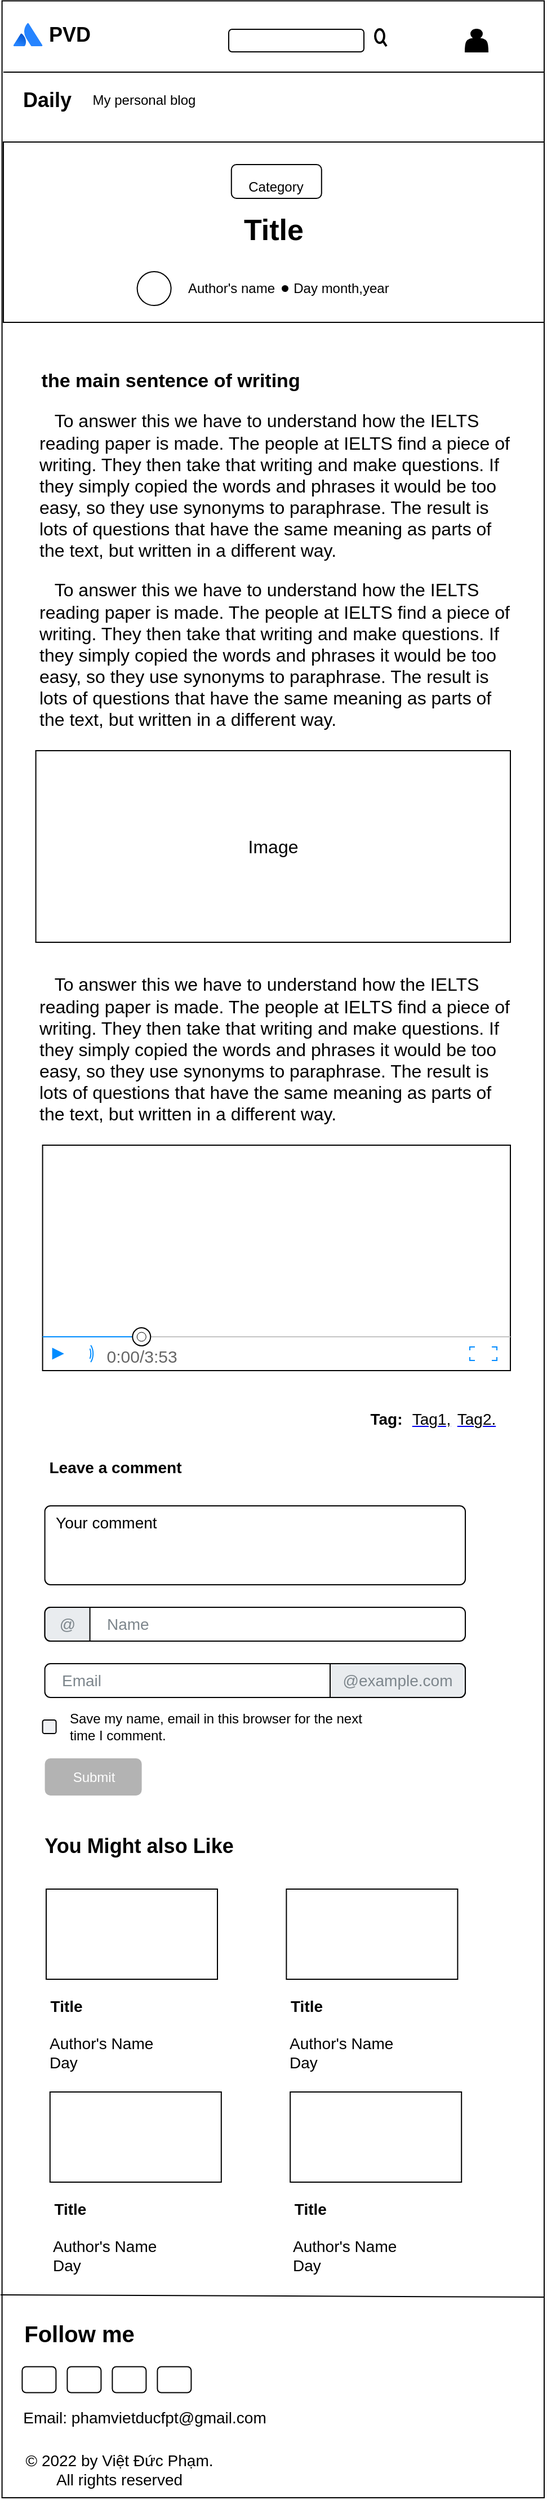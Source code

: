 <mxfile version="16.6.4" type="device"><diagram id="szZZM8PiA1ujNI9B3cUy" name="Page-1"><mxGraphModel dx="782" dy="475" grid="1" gridSize="10" guides="1" tooltips="1" connect="1" arrows="1" fold="1" page="1" pageScale="1" pageWidth="850" pageHeight="1100" math="0" shadow="0"><root><mxCell id="0"/><mxCell id="1" parent="0"/><mxCell id="RzdJh4VSZ-D1I0cQ0oFC-26" value="" style="rounded=0;whiteSpace=wrap;html=1;" vertex="1" parent="1"><mxGeometry x="158.8" y="74.75" width="481.2" height="2215.25" as="geometry"/></mxCell><mxCell id="RzdJh4VSZ-D1I0cQ0oFC-1" value="&lt;span style=&quot;font-size: 18px&quot;&gt;&lt;b&gt;PVD&lt;/b&gt;&lt;/span&gt;" style="text;html=1;strokeColor=none;fillColor=none;align=center;verticalAlign=middle;whiteSpace=wrap;rounded=0;" vertex="1" parent="1"><mxGeometry x="188.8" y="90" width="60" height="30" as="geometry"/></mxCell><mxCell id="RzdJh4VSZ-D1I0cQ0oFC-2" value="My personal blog" style="text;html=1;strokeColor=none;fillColor=none;align=center;verticalAlign=middle;whiteSpace=wrap;rounded=0;" vertex="1" parent="1"><mxGeometry x="230" y="147.5" width="110" height="30" as="geometry"/></mxCell><mxCell id="RzdJh4VSZ-D1I0cQ0oFC-3" value="" style="rounded=1;whiteSpace=wrap;html=1;fontSize=18;" vertex="1" parent="1"><mxGeometry x="360" y="100" width="120" height="20" as="geometry"/></mxCell><mxCell id="RzdJh4VSZ-D1I0cQ0oFC-4" value="" style="html=1;verticalLabelPosition=bottom;align=center;labelBackgroundColor=#ffffff;verticalAlign=top;strokeWidth=2;strokeColor=#000000;shadow=0;dashed=0;shape=mxgraph.ios7.icons.looking_glass;fontSize=18;" vertex="1" parent="1"><mxGeometry x="490.0" y="100" width="10" height="15" as="geometry"/></mxCell><mxCell id="RzdJh4VSZ-D1I0cQ0oFC-6" value="" style="shape=actor;whiteSpace=wrap;html=1;fontSize=18;strokeColor=#000000;fillColor=#000000;" vertex="1" parent="1"><mxGeometry x="570" y="100" width="20" height="20" as="geometry"/></mxCell><mxCell id="RzdJh4VSZ-D1I0cQ0oFC-7" value="" style="image;image=img/lib/atlassian/Atlassian_Logo.svg;fontSize=18;strokeColor=#000000;fillColor=#FFFFFF;" vertex="1" parent="1"><mxGeometry x="168.8" y="94.5" width="26" height="20.5" as="geometry"/></mxCell><mxCell id="RzdJh4VSZ-D1I0cQ0oFC-8" value="&lt;b&gt;Daily&lt;/b&gt;" style="text;html=1;strokeColor=none;fillColor=none;align=center;verticalAlign=middle;whiteSpace=wrap;rounded=0;fontSize=18;" vertex="1" parent="1"><mxGeometry x="158.8" y="147.5" width="80" height="30" as="geometry"/></mxCell><mxCell id="RzdJh4VSZ-D1I0cQ0oFC-14" value="" style="rounded=0;whiteSpace=wrap;html=1;strokeColor=#000000;" vertex="1" parent="1"><mxGeometry x="160" y="200" width="480" height="160" as="geometry"/></mxCell><mxCell id="RzdJh4VSZ-D1I0cQ0oFC-15" value="Title" style="text;align=center;fontStyle=1;verticalAlign=middle;spacingLeft=3;spacingRight=3;strokeColor=none;rotatable=0;points=[[0,0.5],[1,0.5]];portConstraint=eastwest;fontSize=26;" vertex="1" parent="1"><mxGeometry x="160" y="240" width="480" height="70" as="geometry"/></mxCell><mxCell id="RzdJh4VSZ-D1I0cQ0oFC-16" value="&lt;font style=&quot;font-size: 12px&quot;&gt;Category&lt;/font&gt;" style="rounded=1;whiteSpace=wrap;html=1;fontSize=26;strokeColor=#000000;align=center;" vertex="1" parent="1"><mxGeometry x="362.4" y="220" width="80" height="30" as="geometry"/></mxCell><mxCell id="RzdJh4VSZ-D1I0cQ0oFC-17" value="" style="ellipse;whiteSpace=wrap;html=1;aspect=fixed;fontSize=12;strokeColor=#000000;" vertex="1" parent="1"><mxGeometry x="278.8" y="315" width="30" height="30" as="geometry"/></mxCell><mxCell id="RzdJh4VSZ-D1I0cQ0oFC-18" value="Author's name" style="text;html=1;strokeColor=none;fillColor=none;align=center;verticalAlign=middle;whiteSpace=wrap;rounded=0;fontSize=12;" vertex="1" parent="1"><mxGeometry x="320" y="315" width="85" height="30" as="geometry"/></mxCell><mxCell id="RzdJh4VSZ-D1I0cQ0oFC-19" value="Day month,year" style="text;html=1;strokeColor=none;fillColor=none;align=center;verticalAlign=middle;whiteSpace=wrap;rounded=0;fontSize=12;" vertex="1" parent="1"><mxGeometry x="410" y="315" width="100" height="30" as="geometry"/></mxCell><mxCell id="RzdJh4VSZ-D1I0cQ0oFC-20" value="" style="shape=waypoint;sketch=0;fillStyle=solid;size=6;pointerEvents=1;points=[];fillColor=none;resizable=0;rotatable=0;perimeter=centerPerimeter;snapToPoint=1;fontSize=12;strokeColor=#000000;" vertex="1" parent="1"><mxGeometry x="390" y="310" width="40" height="40" as="geometry"/></mxCell><mxCell id="RzdJh4VSZ-D1I0cQ0oFC-21" value="" style="endArrow=none;html=1;rounded=0;fontSize=14;fontColor=#000000;exitX=0.002;exitY=0.042;exitDx=0;exitDy=0;exitPerimeter=0;" edge="1" parent="1"><mxGeometry width="50" height="50" relative="1" as="geometry"><mxPoint x="160" y="138.02" as="sourcePoint"/><mxPoint x="640" y="138" as="targetPoint"/></mxGeometry></mxCell><mxCell id="RzdJh4VSZ-D1I0cQ0oFC-25" value="" style="shape=image;html=1;verticalAlign=top;verticalLabelPosition=bottom;labelBackgroundColor=#ffffff;imageAspect=0;aspect=fixed;image=https://cdn0.iconfinder.com/data/icons/user-interface-1-32/32/hamburger-menu-128.png" vertex="1" parent="1"><mxGeometry x="561" y="147.5" width="38" height="38" as="geometry"/></mxCell><mxCell id="RzdJh4VSZ-D1I0cQ0oFC-27" value="the main sentence of writing" style="text;align=left;fontStyle=1;verticalAlign=middle;spacingLeft=3;spacingRight=3;strokeColor=none;rotatable=0;points=[[0,0.5],[1,0.5]];portConstraint=eastwest;fontSize=17;" vertex="1" parent="1"><mxGeometry x="188.8" y="370" width="451.2" height="80" as="geometry"/></mxCell><mxCell id="RzdJh4VSZ-D1I0cQ0oFC-29" value="&amp;nbsp; &amp;nbsp;To answer this we have to understand how the IELTS reading paper is made. The people at IELTS find a piece of writing. They then take that writing and make questions. If they simply copied the words and phrases it would be too easy, so they use synonyms to paraphrase. The result is lots of questions that have the same meaning as parts of the text, but written in a different way." style="text;html=1;strokeColor=none;fillColor=none;align=left;verticalAlign=middle;whiteSpace=wrap;rounded=0;fontSize=16;" vertex="1" parent="1"><mxGeometry x="190" y="430" width="420" height="150" as="geometry"/></mxCell><mxCell id="RzdJh4VSZ-D1I0cQ0oFC-31" value="&amp;nbsp; &amp;nbsp;To answer this we have to understand how the IELTS reading paper is made. The people at IELTS find a piece of writing. They then take that writing and make questions. If they simply copied the words and phrases it would be too easy, so they use synonyms to paraphrase. The result is lots of questions that have the same meaning as parts of the text, but written in a different way." style="text;html=1;strokeColor=none;fillColor=none;align=left;verticalAlign=middle;whiteSpace=wrap;rounded=0;fontSize=16;" vertex="1" parent="1"><mxGeometry x="190" y="580" width="420" height="150" as="geometry"/></mxCell><mxCell id="RzdJh4VSZ-D1I0cQ0oFC-35" value="Image" style="rounded=0;whiteSpace=wrap;html=1;fontSize=16;fillColor=#FFFFFF;" vertex="1" parent="1"><mxGeometry x="188.8" y="740" width="421.2" height="170" as="geometry"/></mxCell><mxCell id="RzdJh4VSZ-D1I0cQ0oFC-36" value="&amp;nbsp; &amp;nbsp;To answer this we have to understand how the IELTS reading paper is made. The people at IELTS find a piece of writing. They then take that writing and make questions. If they simply copied the words and phrases it would be too easy, so they use synonyms to paraphrase. The result is lots of questions that have the same meaning as parts of the text, but written in a different way." style="text;html=1;strokeColor=none;fillColor=none;align=left;verticalAlign=middle;whiteSpace=wrap;rounded=0;fontSize=16;" vertex="1" parent="1"><mxGeometry x="190" y="930" width="420" height="150" as="geometry"/></mxCell><mxCell id="RzdJh4VSZ-D1I0cQ0oFC-37" value="" style="verticalLabelPosition=bottom;shadow=0;dashed=0;align=center;html=1;verticalAlign=top;strokeWidth=1;shape=mxgraph.mockup.containers.videoPlayer;strokeColor=#000000;strokeColor2=#008cff;strokeColor3=#c4c4c4;textColor=#666666;fillColor2=#008cff;barHeight=30;barPos=20;fontSize=16;fillColor=#FFFFFF;" vertex="1" parent="1"><mxGeometry x="194.8" y="1090" width="415.2" height="200" as="geometry"/></mxCell><mxCell id="RzdJh4VSZ-D1I0cQ0oFC-38" value="&lt;b&gt;&lt;font style=&quot;font-size: 14px&quot;&gt;Tag:&lt;/font&gt;&lt;/b&gt;" style="text;html=1;strokeColor=none;fillColor=none;align=center;verticalAlign=middle;whiteSpace=wrap;rounded=0;fontSize=12;fontColor=#000000;" vertex="1" parent="1"><mxGeometry x="470" y="1318" width="60" height="30" as="geometry"/></mxCell><UserObject label="&lt;font color=&quot;#000000&quot;&gt;Tag1,&lt;/font&gt;" link="https://www.draw.io" id="RzdJh4VSZ-D1I0cQ0oFC-39"><mxCell style="text;html=1;strokeColor=none;fillColor=none;whiteSpace=wrap;align=center;verticalAlign=middle;fontColor=#0000EE;fontStyle=4;fontSize=14;" vertex="1" parent="1"><mxGeometry x="510" y="1313" width="60" height="40" as="geometry"/></mxCell></UserObject><UserObject label="&lt;font color=&quot;#000000&quot;&gt;Tag2.&lt;/font&gt;" link="https://www.draw.io" id="RzdJh4VSZ-D1I0cQ0oFC-40"><mxCell style="text;html=1;strokeColor=none;fillColor=none;whiteSpace=wrap;align=center;verticalAlign=middle;fontColor=#0000EE;fontStyle=4;fontSize=14;" vertex="1" parent="1"><mxGeometry x="550" y="1313" width="60" height="40" as="geometry"/></mxCell></UserObject><mxCell id="RzdJh4VSZ-D1I0cQ0oFC-41" value="&lt;font style=&quot;font-size: 14px&quot;&gt;Leave a comment&lt;/font&gt;" style="text;strokeColor=none;fillColor=none;html=1;fontSize=24;fontStyle=1;verticalAlign=middle;align=center;fontColor=#000000;" vertex="1" parent="1"><mxGeometry x="208.8" y="1353" width="100" height="40" as="geometry"/></mxCell><mxCell id="RzdJh4VSZ-D1I0cQ0oFC-42" value="" style="shape=image;html=1;verticalAlign=top;verticalLabelPosition=bottom;labelBackgroundColor=#ffffff;imageAspect=0;aspect=fixed;image=https://cdn4.iconfinder.com/data/icons/48-bubbles/48/39.Heart-128.png;fontSize=14;fontColor=#000000;strokeColor=#000000;fillColor=#FFFFFF;" vertex="1" parent="1"><mxGeometry x="196" y="1318" width="27" height="27" as="geometry"/></mxCell><mxCell id="RzdJh4VSZ-D1I0cQ0oFC-43" value="" style="shape=image;html=1;verticalAlign=top;verticalLabelPosition=bottom;labelBackgroundColor=#ffffff;imageAspect=0;aspect=fixed;image=https://cdn4.iconfinder.com/data/icons/ionicons/512/icon-share-128.png;fontSize=14;fontColor=#000000;strokeColor=#000000;fillColor=#FFFFFF;" vertex="1" parent="1"><mxGeometry x="232" y="1313" width="34" height="34" as="geometry"/></mxCell><mxCell id="RzdJh4VSZ-D1I0cQ0oFC-44" value="Name" style="html=1;shadow=0;dashed=0;shape=mxgraph.bootstrap.rrect;rSize=5;strokeColor=#000000;html=1;whiteSpace=wrap;fillColor=#FFFFFF;fontColor=#7D868C;align=left;spacing=15;spacingLeft=40;fontSize=14;" vertex="1" parent="1"><mxGeometry x="196.8" y="1500" width="373.2" height="30" as="geometry"/></mxCell><mxCell id="RzdJh4VSZ-D1I0cQ0oFC-45" value="@" style="html=1;shadow=0;dashed=0;shape=mxgraph.bootstrap.leftButton;strokeColor=inherit;gradientColor=inherit;fontColor=inherit;fillColor=#E9ECEF;rSize=5;perimeter=none;whiteSpace=wrap;resizeHeight=1;fontSize=14;" vertex="1" parent="RzdJh4VSZ-D1I0cQ0oFC-44"><mxGeometry width="40" height="30" as="geometry"/></mxCell><mxCell id="RzdJh4VSZ-D1I0cQ0oFC-46" value="Email" style="html=1;shadow=0;dashed=0;shape=mxgraph.bootstrap.rrect;rSize=5;strokeColor=#000000;html=1;whiteSpace=wrap;fillColor=#FFFFFF;fontColor=#7D868C;align=left;spacingLeft=0;spacing=15;fontSize=14;" vertex="1" parent="1"><mxGeometry x="196.8" y="1550" width="373.2" height="30" as="geometry"/></mxCell><mxCell id="RzdJh4VSZ-D1I0cQ0oFC-47" value="@example.com" style="html=1;shadow=0;dashed=0;shape=mxgraph.bootstrap.rightButton;strokeColor=inherit;gradientColor=inherit;fontColor=inherit;fillColor=#E9ECEF;rSize=5;perimeter=none;whiteSpace=wrap;resizeHeight=1;fontSize=14;" vertex="1" parent="RzdJh4VSZ-D1I0cQ0oFC-46"><mxGeometry x="1" width="120" height="30" relative="1" as="geometry"><mxPoint x="-120" as="offset"/></mxGeometry></mxCell><mxCell id="RzdJh4VSZ-D1I0cQ0oFC-48" value="" style="html=1;shadow=0;dashed=0;shape=mxgraph.bootstrap.rrect;rSize=5;strokeColor=#000000;html=1;whiteSpace=wrap;fillColor=#FFFFFF;fontColor=#7D868C;align=left;spacing=15;spacingLeft=40;fontSize=14;" vertex="1" parent="1"><mxGeometry x="196.8" y="1410" width="373.2" height="70" as="geometry"/></mxCell><mxCell id="RzdJh4VSZ-D1I0cQ0oFC-49" value="&amp;nbsp; Your comment" style="text;html=1;strokeColor=none;fillColor=none;align=left;verticalAlign=middle;whiteSpace=wrap;rounded=0;fontSize=14;fontColor=#000000;" vertex="1" parent="1"><mxGeometry x="196.8" y="1410" width="140" height="30" as="geometry"/></mxCell><mxCell id="RzdJh4VSZ-D1I0cQ0oFC-50" value="Submit" style="rounded=1;fillColor=#B3B3B3;align=center;strokeColor=none;html=1;fontColor=#ffffff;fontSize=12;sketch=0;" vertex="1" parent="1"><mxGeometry x="196.8" y="1634" width="86" height="33" as="geometry"/></mxCell><mxCell id="RzdJh4VSZ-D1I0cQ0oFC-51" value="Save my name, email in this browser for the next &lt;br&gt;time I comment.&amp;nbsp;" style="rounded=1;fillColor=#F0F2F5;strokeColor=#000000;align=left;verticalAlign=middle;fontStyle=0;fontSize=12;labelPosition=right;verticalLabelPosition=middle;spacingLeft=10;html=1;shadow=0;dashed=0;fontColor=#000000;" vertex="1" parent="1"><mxGeometry x="194.8" y="1600" width="12" height="12" as="geometry"/></mxCell><mxCell id="RzdJh4VSZ-D1I0cQ0oFC-52" value="&lt;font style=&quot;font-size: 18px&quot;&gt;You Might also Like&lt;/font&gt;" style="text;strokeColor=none;fillColor=none;html=1;fontSize=24;fontStyle=1;verticalAlign=middle;align=center;fontColor=#000000;" vertex="1" parent="1"><mxGeometry x="180" y="1690" width="200" height="40" as="geometry"/></mxCell><mxCell id="RzdJh4VSZ-D1I0cQ0oFC-53" value="" style="rounded=0;whiteSpace=wrap;html=1;fontSize=18;fontColor=#000000;strokeColor=#000000;fillColor=#FFFFFF;" vertex="1" parent="1"><mxGeometry x="198" y="1750" width="152" height="80" as="geometry"/></mxCell><mxCell id="RzdJh4VSZ-D1I0cQ0oFC-54" value="Title" style="text;align=left;fontStyle=1;verticalAlign=middle;spacingLeft=3;spacingRight=3;strokeColor=none;rotatable=0;points=[[0,0.5],[1,0.5]];portConstraint=eastwest;fontSize=14;fontColor=#000000;fillColor=#FFFFFF;" vertex="1" parent="1"><mxGeometry x="196.8" y="1840" width="90" height="26" as="geometry"/></mxCell><mxCell id="RzdJh4VSZ-D1I0cQ0oFC-55" value="Author's Name&amp;nbsp;&lt;br&gt;Day" style="text;html=1;strokeColor=none;fillColor=none;align=left;verticalAlign=middle;whiteSpace=wrap;rounded=0;fontSize=14;fontColor=#000000;" vertex="1" parent="1"><mxGeometry x="198.8" y="1880" width="110" height="30" as="geometry"/></mxCell><mxCell id="RzdJh4VSZ-D1I0cQ0oFC-62" value="" style="rounded=0;whiteSpace=wrap;html=1;fontSize=18;fontColor=#000000;strokeColor=#000000;fillColor=#FFFFFF;" vertex="1" parent="1"><mxGeometry x="411.2" y="1750" width="152" height="80" as="geometry"/></mxCell><mxCell id="RzdJh4VSZ-D1I0cQ0oFC-63" value="Title" style="text;align=left;fontStyle=1;verticalAlign=middle;spacingLeft=3;spacingRight=3;strokeColor=none;rotatable=0;points=[[0,0.5],[1,0.5]];portConstraint=eastwest;fontSize=14;fontColor=#000000;fillColor=#FFFFFF;" vertex="1" parent="1"><mxGeometry x="410" y="1840" width="90" height="26" as="geometry"/></mxCell><mxCell id="RzdJh4VSZ-D1I0cQ0oFC-64" value="Author's Name&amp;nbsp;&lt;br&gt;Day" style="text;html=1;strokeColor=none;fillColor=none;align=left;verticalAlign=middle;whiteSpace=wrap;rounded=0;fontSize=14;fontColor=#000000;" vertex="1" parent="1"><mxGeometry x="412" y="1880" width="110" height="30" as="geometry"/></mxCell><mxCell id="RzdJh4VSZ-D1I0cQ0oFC-65" value="" style="rounded=0;whiteSpace=wrap;html=1;fontSize=18;fontColor=#000000;strokeColor=#000000;fillColor=#FFFFFF;" vertex="1" parent="1"><mxGeometry x="201.4" y="1930" width="152" height="80" as="geometry"/></mxCell><mxCell id="RzdJh4VSZ-D1I0cQ0oFC-66" value="Title" style="text;align=left;fontStyle=1;verticalAlign=middle;spacingLeft=3;spacingRight=3;strokeColor=none;rotatable=0;points=[[0,0.5],[1,0.5]];portConstraint=eastwest;fontSize=14;fontColor=#000000;fillColor=#FFFFFF;" vertex="1" parent="1"><mxGeometry x="200.2" y="2020" width="90" height="26" as="geometry"/></mxCell><mxCell id="RzdJh4VSZ-D1I0cQ0oFC-67" value="Author's Name&amp;nbsp;&lt;br&gt;Day" style="text;html=1;strokeColor=none;fillColor=none;align=left;verticalAlign=middle;whiteSpace=wrap;rounded=0;fontSize=14;fontColor=#000000;" vertex="1" parent="1"><mxGeometry x="202.2" y="2060" width="110" height="30" as="geometry"/></mxCell><mxCell id="RzdJh4VSZ-D1I0cQ0oFC-68" value="" style="rounded=0;whiteSpace=wrap;html=1;fontSize=18;fontColor=#000000;strokeColor=#000000;fillColor=#FFFFFF;" vertex="1" parent="1"><mxGeometry x="414.6" y="1930" width="152" height="80" as="geometry"/></mxCell><mxCell id="RzdJh4VSZ-D1I0cQ0oFC-69" value="Title" style="text;align=left;fontStyle=1;verticalAlign=middle;spacingLeft=3;spacingRight=3;strokeColor=none;rotatable=0;points=[[0,0.5],[1,0.5]];portConstraint=eastwest;fontSize=14;fontColor=#000000;fillColor=#FFFFFF;" vertex="1" parent="1"><mxGeometry x="413.4" y="2020" width="90" height="26" as="geometry"/></mxCell><mxCell id="RzdJh4VSZ-D1I0cQ0oFC-70" value="Author's Name&amp;nbsp;&lt;br&gt;Day" style="text;html=1;strokeColor=none;fillColor=none;align=left;verticalAlign=middle;whiteSpace=wrap;rounded=0;fontSize=14;fontColor=#000000;" vertex="1" parent="1"><mxGeometry x="415.4" y="2060" width="110" height="30" as="geometry"/></mxCell><mxCell id="RzdJh4VSZ-D1I0cQ0oFC-71" value="&lt;font style=&quot;font-size: 20px&quot;&gt;Follow me&lt;/font&gt;" style="text;strokeColor=none;fillColor=none;html=1;fontSize=24;fontStyle=1;verticalAlign=middle;align=center;fontColor=#000000;" vertex="1" parent="1"><mxGeometry x="176.7" y="2123.76" width="100" height="40" as="geometry"/></mxCell><mxCell id="RzdJh4VSZ-D1I0cQ0oFC-72" value="" style="rounded=1;whiteSpace=wrap;html=1;fontSize=20;fontColor=#000000;strokeColor=#000000;fillColor=#FFFFFF;" vertex="1" parent="1"><mxGeometry x="176.7" y="2173.76" width="30" height="23" as="geometry"/></mxCell><mxCell id="RzdJh4VSZ-D1I0cQ0oFC-73" value="" style="rounded=1;whiteSpace=wrap;html=1;fontSize=20;fontColor=#000000;strokeColor=#000000;fillColor=#FFFFFF;" vertex="1" parent="1"><mxGeometry x="216.7" y="2173.76" width="30" height="23" as="geometry"/></mxCell><mxCell id="RzdJh4VSZ-D1I0cQ0oFC-74" value="" style="rounded=1;whiteSpace=wrap;html=1;fontSize=20;fontColor=#000000;strokeColor=#000000;fillColor=#FFFFFF;" vertex="1" parent="1"><mxGeometry x="256.7" y="2173.76" width="30" height="23" as="geometry"/></mxCell><mxCell id="RzdJh4VSZ-D1I0cQ0oFC-75" value="" style="rounded=1;whiteSpace=wrap;html=1;fontSize=20;fontColor=#000000;strokeColor=#000000;fillColor=#FFFFFF;" vertex="1" parent="1"><mxGeometry x="296.7" y="2173.76" width="30" height="23" as="geometry"/></mxCell><mxCell id="RzdJh4VSZ-D1I0cQ0oFC-76" value="" style="shape=image;html=1;verticalAlign=top;verticalLabelPosition=bottom;labelBackgroundColor=#ffffff;imageAspect=0;aspect=fixed;image=https://cdn3.iconfinder.com/data/icons/picons-social/57/06-facebook-128.png;fontSize=20;fontColor=#000000;strokeColor=#000000;fillColor=#FFFFFF;" vertex="1" parent="1"><mxGeometry x="182.7" y="2176.26" width="18" height="18" as="geometry"/></mxCell><mxCell id="RzdJh4VSZ-D1I0cQ0oFC-77" value="" style="shape=image;html=1;verticalAlign=top;verticalLabelPosition=bottom;labelBackgroundColor=#ffffff;imageAspect=0;aspect=fixed;image=https://cdn4.iconfinder.com/data/icons/picons-social/57/38-instagram-2-128.png;fontSize=20;fontColor=#000000;strokeColor=#000000;fillColor=#FFFFFF;" vertex="1" parent="1"><mxGeometry x="222.7" y="2176.26" width="18" height="18" as="geometry"/></mxCell><mxCell id="RzdJh4VSZ-D1I0cQ0oFC-78" value="" style="shape=image;html=1;verticalAlign=top;verticalLabelPosition=bottom;labelBackgroundColor=#ffffff;imageAspect=0;aspect=fixed;image=https://cdn1.iconfinder.com/data/icons/ionicons-fill-vol-2/512/logo-tiktok-128.png;fontSize=20;fontColor=#000000;strokeColor=#000000;fillColor=#FFFFFF;" vertex="1" parent="1"><mxGeometry x="262.7" y="2176.26" width="18" height="18" as="geometry"/></mxCell><mxCell id="RzdJh4VSZ-D1I0cQ0oFC-79" value="" style="shape=image;html=1;verticalAlign=top;verticalLabelPosition=bottom;labelBackgroundColor=#ffffff;imageAspect=0;aspect=fixed;image=https://cdn3.iconfinder.com/data/icons/social-media-black-white-2/512/BW_Youtube_glyph_svg-128.png;fontSize=20;fontColor=#000000;strokeColor=#000000;fillColor=#FFFFFF;" vertex="1" parent="1"><mxGeometry x="303.7" y="2176.26" width="18" height="18" as="geometry"/></mxCell><mxCell id="RzdJh4VSZ-D1I0cQ0oFC-80" value="© 2022 by Việt Đức Phạm. All rights reserved" style="text;html=1;strokeColor=none;fillColor=none;align=center;verticalAlign=middle;whiteSpace=wrap;rounded=0;fontSize=14;fontColor=#000000;" vertex="1" parent="1"><mxGeometry x="173.4" y="2250" width="180" height="30" as="geometry"/></mxCell><mxCell id="RzdJh4VSZ-D1I0cQ0oFC-81" value="Email: phamvietducfpt@gmail.com" style="text;html=1;strokeColor=none;fillColor=none;align=center;verticalAlign=middle;whiteSpace=wrap;rounded=0;fontSize=14;fontColor=#000000;" vertex="1" parent="1"><mxGeometry x="158.7" y="2203.76" width="253" height="30" as="geometry"/></mxCell><mxCell id="RzdJh4VSZ-D1I0cQ0oFC-82" value="" style="endArrow=none;html=1;rounded=0;fontSize=14;fontColor=#000000;exitX=-0.002;exitY=0.912;exitDx=0;exitDy=0;exitPerimeter=0;" edge="1" parent="1"><mxGeometry width="50" height="50" relative="1" as="geometry"><mxPoint x="157.5" y="2110" as="sourcePoint"/><mxPoint x="640" y="2112" as="targetPoint"/></mxGeometry></mxCell></root></mxGraphModel></diagram></mxfile>